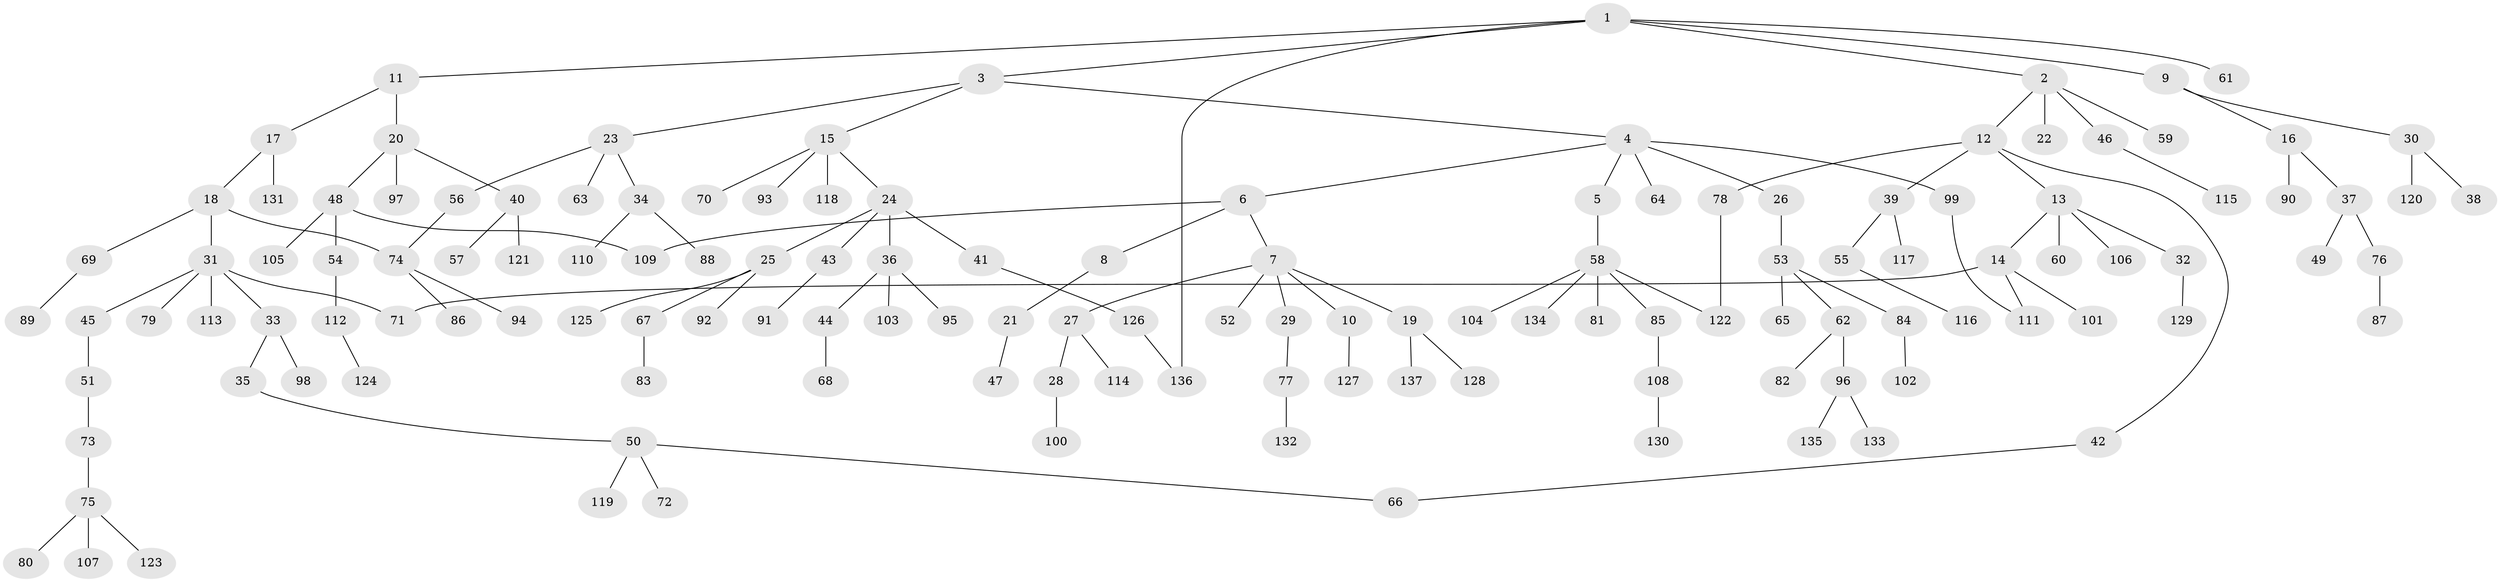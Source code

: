 // Generated by graph-tools (version 1.1) at 2025/42/03/09/25 04:42:47]
// undirected, 137 vertices, 143 edges
graph export_dot {
graph [start="1"]
  node [color=gray90,style=filled];
  1;
  2;
  3;
  4;
  5;
  6;
  7;
  8;
  9;
  10;
  11;
  12;
  13;
  14;
  15;
  16;
  17;
  18;
  19;
  20;
  21;
  22;
  23;
  24;
  25;
  26;
  27;
  28;
  29;
  30;
  31;
  32;
  33;
  34;
  35;
  36;
  37;
  38;
  39;
  40;
  41;
  42;
  43;
  44;
  45;
  46;
  47;
  48;
  49;
  50;
  51;
  52;
  53;
  54;
  55;
  56;
  57;
  58;
  59;
  60;
  61;
  62;
  63;
  64;
  65;
  66;
  67;
  68;
  69;
  70;
  71;
  72;
  73;
  74;
  75;
  76;
  77;
  78;
  79;
  80;
  81;
  82;
  83;
  84;
  85;
  86;
  87;
  88;
  89;
  90;
  91;
  92;
  93;
  94;
  95;
  96;
  97;
  98;
  99;
  100;
  101;
  102;
  103;
  104;
  105;
  106;
  107;
  108;
  109;
  110;
  111;
  112;
  113;
  114;
  115;
  116;
  117;
  118;
  119;
  120;
  121;
  122;
  123;
  124;
  125;
  126;
  127;
  128;
  129;
  130;
  131;
  132;
  133;
  134;
  135;
  136;
  137;
  1 -- 2;
  1 -- 3;
  1 -- 9;
  1 -- 11;
  1 -- 61;
  1 -- 136;
  2 -- 12;
  2 -- 22;
  2 -- 46;
  2 -- 59;
  3 -- 4;
  3 -- 15;
  3 -- 23;
  4 -- 5;
  4 -- 6;
  4 -- 26;
  4 -- 64;
  4 -- 99;
  5 -- 58;
  6 -- 7;
  6 -- 8;
  6 -- 109;
  7 -- 10;
  7 -- 19;
  7 -- 27;
  7 -- 29;
  7 -- 52;
  8 -- 21;
  9 -- 16;
  9 -- 30;
  10 -- 127;
  11 -- 17;
  11 -- 20;
  12 -- 13;
  12 -- 39;
  12 -- 42;
  12 -- 78;
  13 -- 14;
  13 -- 32;
  13 -- 60;
  13 -- 106;
  14 -- 71;
  14 -- 101;
  14 -- 111;
  15 -- 24;
  15 -- 70;
  15 -- 93;
  15 -- 118;
  16 -- 37;
  16 -- 90;
  17 -- 18;
  17 -- 131;
  18 -- 31;
  18 -- 69;
  18 -- 74;
  19 -- 128;
  19 -- 137;
  20 -- 40;
  20 -- 48;
  20 -- 97;
  21 -- 47;
  23 -- 34;
  23 -- 56;
  23 -- 63;
  24 -- 25;
  24 -- 36;
  24 -- 41;
  24 -- 43;
  25 -- 67;
  25 -- 92;
  25 -- 125;
  26 -- 53;
  27 -- 28;
  27 -- 114;
  28 -- 100;
  29 -- 77;
  30 -- 38;
  30 -- 120;
  31 -- 33;
  31 -- 45;
  31 -- 79;
  31 -- 113;
  31 -- 71;
  32 -- 129;
  33 -- 35;
  33 -- 98;
  34 -- 88;
  34 -- 110;
  35 -- 50;
  36 -- 44;
  36 -- 95;
  36 -- 103;
  37 -- 49;
  37 -- 76;
  39 -- 55;
  39 -- 117;
  40 -- 57;
  40 -- 121;
  41 -- 126;
  42 -- 66;
  43 -- 91;
  44 -- 68;
  45 -- 51;
  46 -- 115;
  48 -- 54;
  48 -- 105;
  48 -- 109;
  50 -- 66;
  50 -- 72;
  50 -- 119;
  51 -- 73;
  53 -- 62;
  53 -- 65;
  53 -- 84;
  54 -- 112;
  55 -- 116;
  56 -- 74;
  58 -- 81;
  58 -- 85;
  58 -- 104;
  58 -- 134;
  58 -- 122;
  62 -- 82;
  62 -- 96;
  67 -- 83;
  69 -- 89;
  73 -- 75;
  74 -- 86;
  74 -- 94;
  75 -- 80;
  75 -- 107;
  75 -- 123;
  76 -- 87;
  77 -- 132;
  78 -- 122;
  84 -- 102;
  85 -- 108;
  96 -- 133;
  96 -- 135;
  99 -- 111;
  108 -- 130;
  112 -- 124;
  126 -- 136;
}
